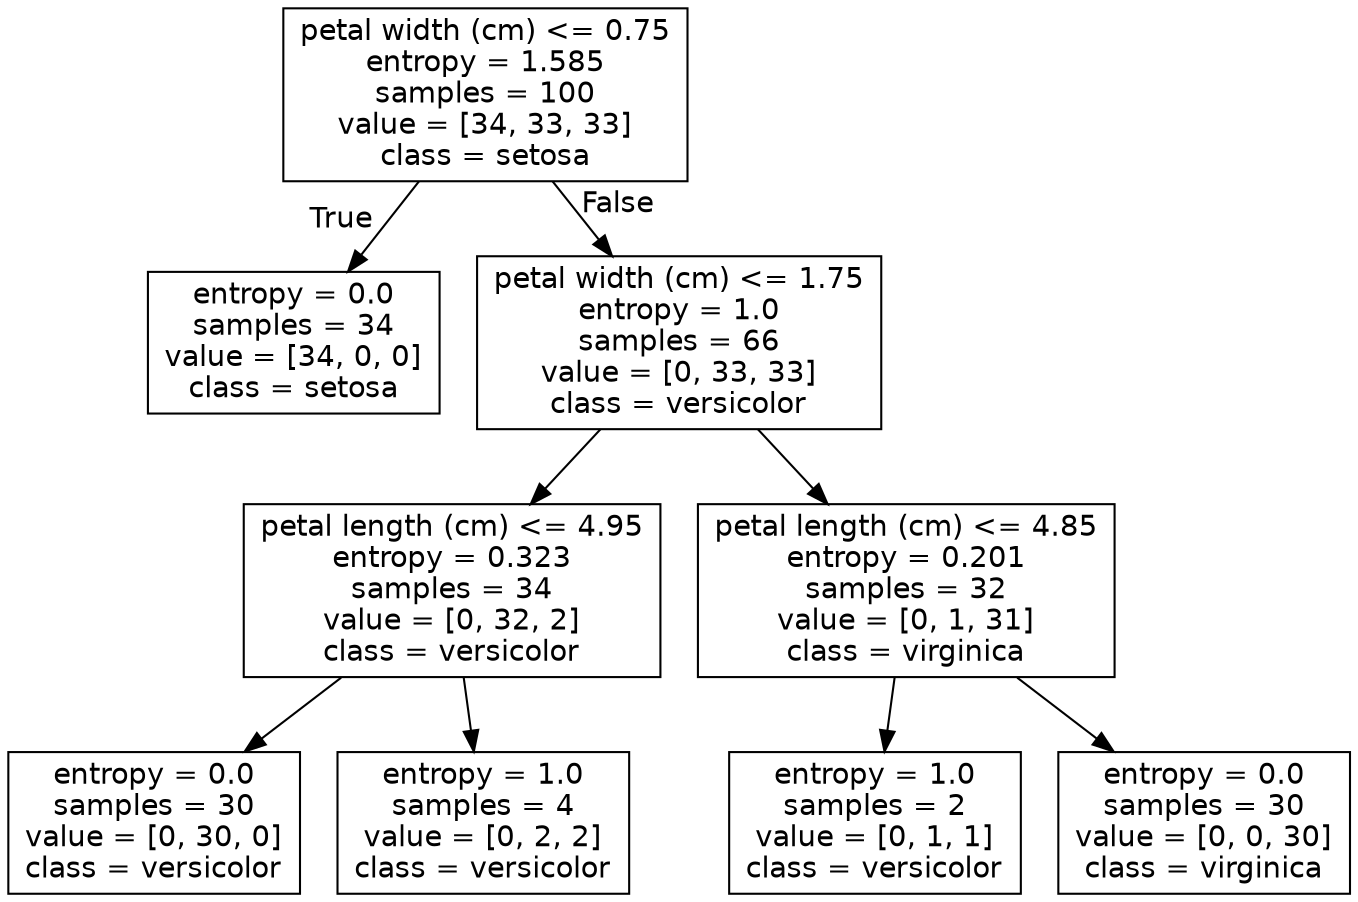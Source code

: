 digraph Tree {
node [shape=box, fontname="helvetica"] ;
edge [fontname="helvetica"] ;
0 [label="petal width (cm) <= 0.75\nentropy = 1.585\nsamples = 100\nvalue = [34, 33, 33]\nclass = setosa"] ;
1 [label="entropy = 0.0\nsamples = 34\nvalue = [34, 0, 0]\nclass = setosa"] ;
0 -> 1 [labeldistance=2.5, labelangle=45, headlabel="True"] ;
2 [label="petal width (cm) <= 1.75\nentropy = 1.0\nsamples = 66\nvalue = [0, 33, 33]\nclass = versicolor"] ;
0 -> 2 [labeldistance=2.5, labelangle=-45, headlabel="False"] ;
3 [label="petal length (cm) <= 4.95\nentropy = 0.323\nsamples = 34\nvalue = [0, 32, 2]\nclass = versicolor"] ;
2 -> 3 ;
4 [label="entropy = 0.0\nsamples = 30\nvalue = [0, 30, 0]\nclass = versicolor"] ;
3 -> 4 ;
5 [label="entropy = 1.0\nsamples = 4\nvalue = [0, 2, 2]\nclass = versicolor"] ;
3 -> 5 ;
6 [label="petal length (cm) <= 4.85\nentropy = 0.201\nsamples = 32\nvalue = [0, 1, 31]\nclass = virginica"] ;
2 -> 6 ;
7 [label="entropy = 1.0\nsamples = 2\nvalue = [0, 1, 1]\nclass = versicolor"] ;
6 -> 7 ;
8 [label="entropy = 0.0\nsamples = 30\nvalue = [0, 0, 30]\nclass = virginica"] ;
6 -> 8 ;
}
